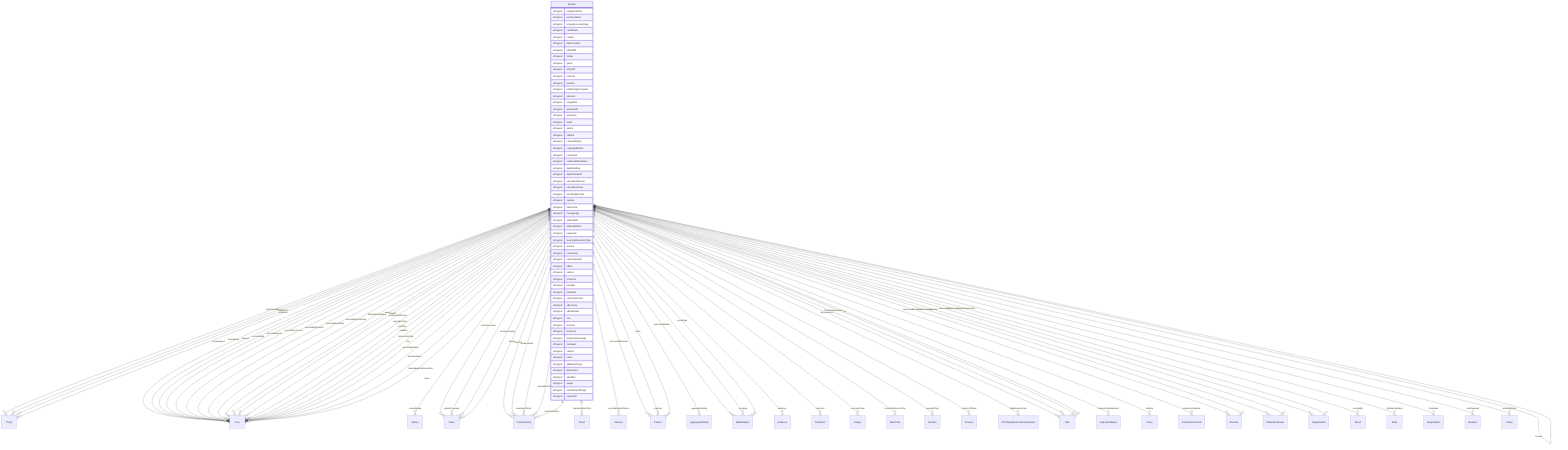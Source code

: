 erDiagram
Review {
    stringList negativeNotes  
    stringList positiveNotes  
    stringList acquireLicensePage  
    stringList contributor  
    stringList creator  
    stringList dateCreated  
    stringList editEIDR  
    stringList funder  
    stringList genre  
    stringList isPartOf  
    stringList material  
    stringList position  
    stringList publishingPrinciples  
    stringList sponsor  
    stringList usageInfo  
    stringList archivedAt  
    stringList assesses  
    stringList audio  
    stringList author  
    stringList citation  
    stringList contentRating  
    stringList copyrightHolder  
    stringList correction  
    stringList creativeWorkStatus  
    stringList dateModified  
    stringList datePublished  
    stringList educationalLevel  
    stringList educationalUse  
    stringList encodingFormat  
    stringList expires  
    stringList fileFormat  
    stringList inLanguage  
    stringList isBasedOn  
    stringList isBasedOnUrl  
    stringList keywords  
    stringList learningResourceType  
    stringList license  
    stringList maintainer  
    stringList materialExtent  
    stringList offers  
    stringList pattern  
    stringList producer  
    stringList provider  
    stringList publisher  
    stringList schemaVersion  
    stringList sdLicense  
    stringList sdPublisher  
    stringList size  
    stringList teaches  
    stringList temporal  
    stringList temporalCoverage  
    stringList translator  
    stringList version  
    stringList video  
    stringList additionalType  
    stringList description  
    stringList identifier  
    stringList image  
    stringList mainEntityOfPage  
    stringList subjectOf  
}

Review ||--}o Review : "associatedClaimReview"
Review ||--}o Review : "associatedMediaReview"
Review ||--}o Review : "associatedReview"
Review ||--}o Thing : "itemReviewed"
Review ||--}o Text : "reviewAspect"
Review ||--}o Text : "reviewBody"
Review ||--}o Rating : "reviewRating"
Review ||--}o Thing : "about"
Review ||--}o Place : "contentLocation"
Review ||--}o CreativeWork : "hasPart"
Review ||--}o Claim : "interpretedAsClaim"
Review ||--}o Thing : "mainEntity"
Review ||--}o Place : "spatialCoverage"
Review ||--}o CreativeWork : "workExample"
Review ||--}o Text : "abstract"
Review ||--}o Text : "accessMode"
Review ||--}o ItemList : "accessModeSufficient"
Review ||--}o Text : "accessibilityAPI"
Review ||--}o Text : "accessibilityControl"
Review ||--}o Text : "accessibilityFeature"
Review ||--}o Text : "accessibilityHazard"
Review ||--}o Text : "accessibilitySummary"
Review ||--}o Person : "accountablePerson"
Review ||--}o AggregateRating : "aggregateRating"
Review ||--}o Text : "alternativeHeadline"
Review ||--}o MediaObject : "associatedMedia"
Review ||--}o Audience : "audience"
Review ||--}o Text : "award"
Review ||--}o Text : "awards"
Review ||--}o Person : "character"
Review ||--}o Comment : "comment"
Review ||--}o Integer : "commentCount"
Review ||--}o Text : "conditionsOfAccess"
Review ||--}o DateTime : "contentReferenceTime"
Review ||--}o Text : "copyrightNotice"
Review ||--}o Number : "copyrightYear"
Review ||--}o Country : "countryOfOrigin"
Review ||--}o Text : "creditText"
Review ||--}o IPTCDigitalSourceEnumeration : "digitalSourceType"
Review ||--}o URL : "discussionUrl"
Review ||--}o Person : "editor"
Review ||--}o AlignmentObject : "educationalAlignment"
Review ||--}o MediaObject : "encoding"
Review ||--}o MediaObject : "encodings"
Review ||--}o CreativeWork : "exampleOfWork"
Review ||--}o Grant : "funding"
Review ||--}o Text : "headline"
Review ||--}o InteractionCounter : "interactionStatistic"
Review ||--}o Text : "interactivityType"
Review ||--}o Boolean : "isAccessibleForFree"
Review ||--}o Boolean : "isFamilyFriendly"
Review ||--}o Place : "locationCreated"
Review ||--}o Thing : "mentions"
Review ||--}o PublicationEvent : "publication"
Review ||--}o Organization : "publisherImprint"
Review ||--}o Event : "recordedAt"
Review ||--}o PublicationEvent : "releasedEvent"
Review ||--}o Review : "review"
Review ||--}o Review : "reviews"
Review ||--}o Date : "sdDatePublished"
Review ||--}o Organization : "sourceOrganization"
Review ||--}o Place : "spatial"
Review ||--}o Text : "text"
Review ||--}o ImageObject : "thumbnail"
Review ||--}o URL : "thumbnailUrl"
Review ||--}o Duration : "timeRequired"
Review ||--}o CreativeWork : "translationOfWork"
Review ||--}o Text : "typicalAgeRange"
Review ||--}o CreativeWork : "workTranslation"
Review ||--}o Text : "alternateName"
Review ||--}o Text : "disambiguatingDescription"
Review ||--}o Text : "name"
Review ||--}o URL : "sameAs"
Review ||--}o Action : "potentialAction"
Review ||--}o URL : "url"